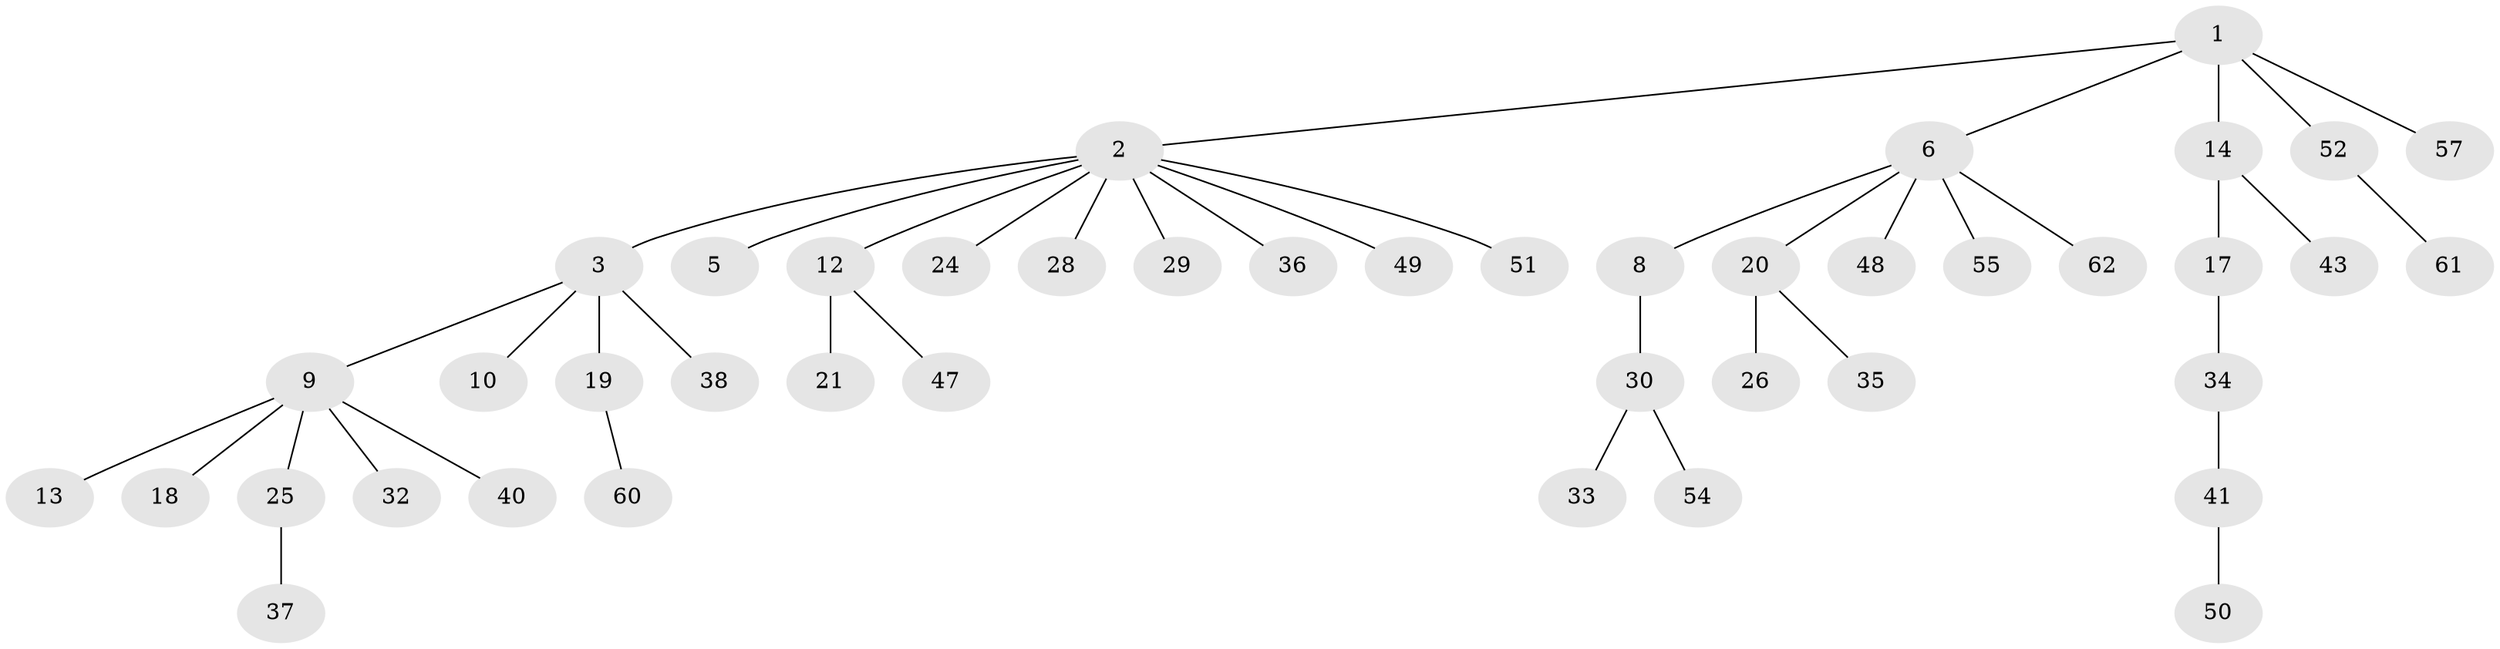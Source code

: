 // Generated by graph-tools (version 1.1) at 2025/24/03/03/25 07:24:07]
// undirected, 44 vertices, 43 edges
graph export_dot {
graph [start="1"]
  node [color=gray90,style=filled];
  1;
  2 [super="+4"];
  3 [super="+7"];
  5 [super="+11"];
  6 [super="+16"];
  8 [super="+53"];
  9 [super="+15"];
  10;
  12 [super="+22"];
  13;
  14 [super="+27"];
  17;
  18;
  19 [super="+59"];
  20 [super="+39"];
  21 [super="+23"];
  24;
  25 [super="+46"];
  26 [super="+45"];
  28;
  29;
  30 [super="+31"];
  32;
  33 [super="+42"];
  34;
  35;
  36;
  37 [super="+44"];
  38;
  40;
  41;
  43;
  47 [super="+56"];
  48 [super="+63"];
  49;
  50;
  51;
  52 [super="+58"];
  54;
  55;
  57;
  60;
  61;
  62;
  1 -- 2;
  1 -- 6;
  1 -- 14;
  1 -- 52;
  1 -- 57;
  2 -- 3;
  2 -- 5;
  2 -- 28;
  2 -- 29;
  2 -- 49;
  2 -- 51;
  2 -- 24;
  2 -- 12;
  2 -- 36;
  3 -- 9;
  3 -- 38;
  3 -- 19;
  3 -- 10;
  6 -- 8;
  6 -- 55;
  6 -- 62;
  6 -- 48;
  6 -- 20;
  8 -- 30;
  9 -- 13;
  9 -- 18;
  9 -- 32;
  9 -- 40;
  9 -- 25;
  12 -- 21;
  12 -- 47;
  14 -- 17;
  14 -- 43;
  17 -- 34;
  19 -- 60;
  20 -- 26;
  20 -- 35;
  25 -- 37;
  30 -- 33;
  30 -- 54;
  34 -- 41;
  41 -- 50;
  52 -- 61;
}
